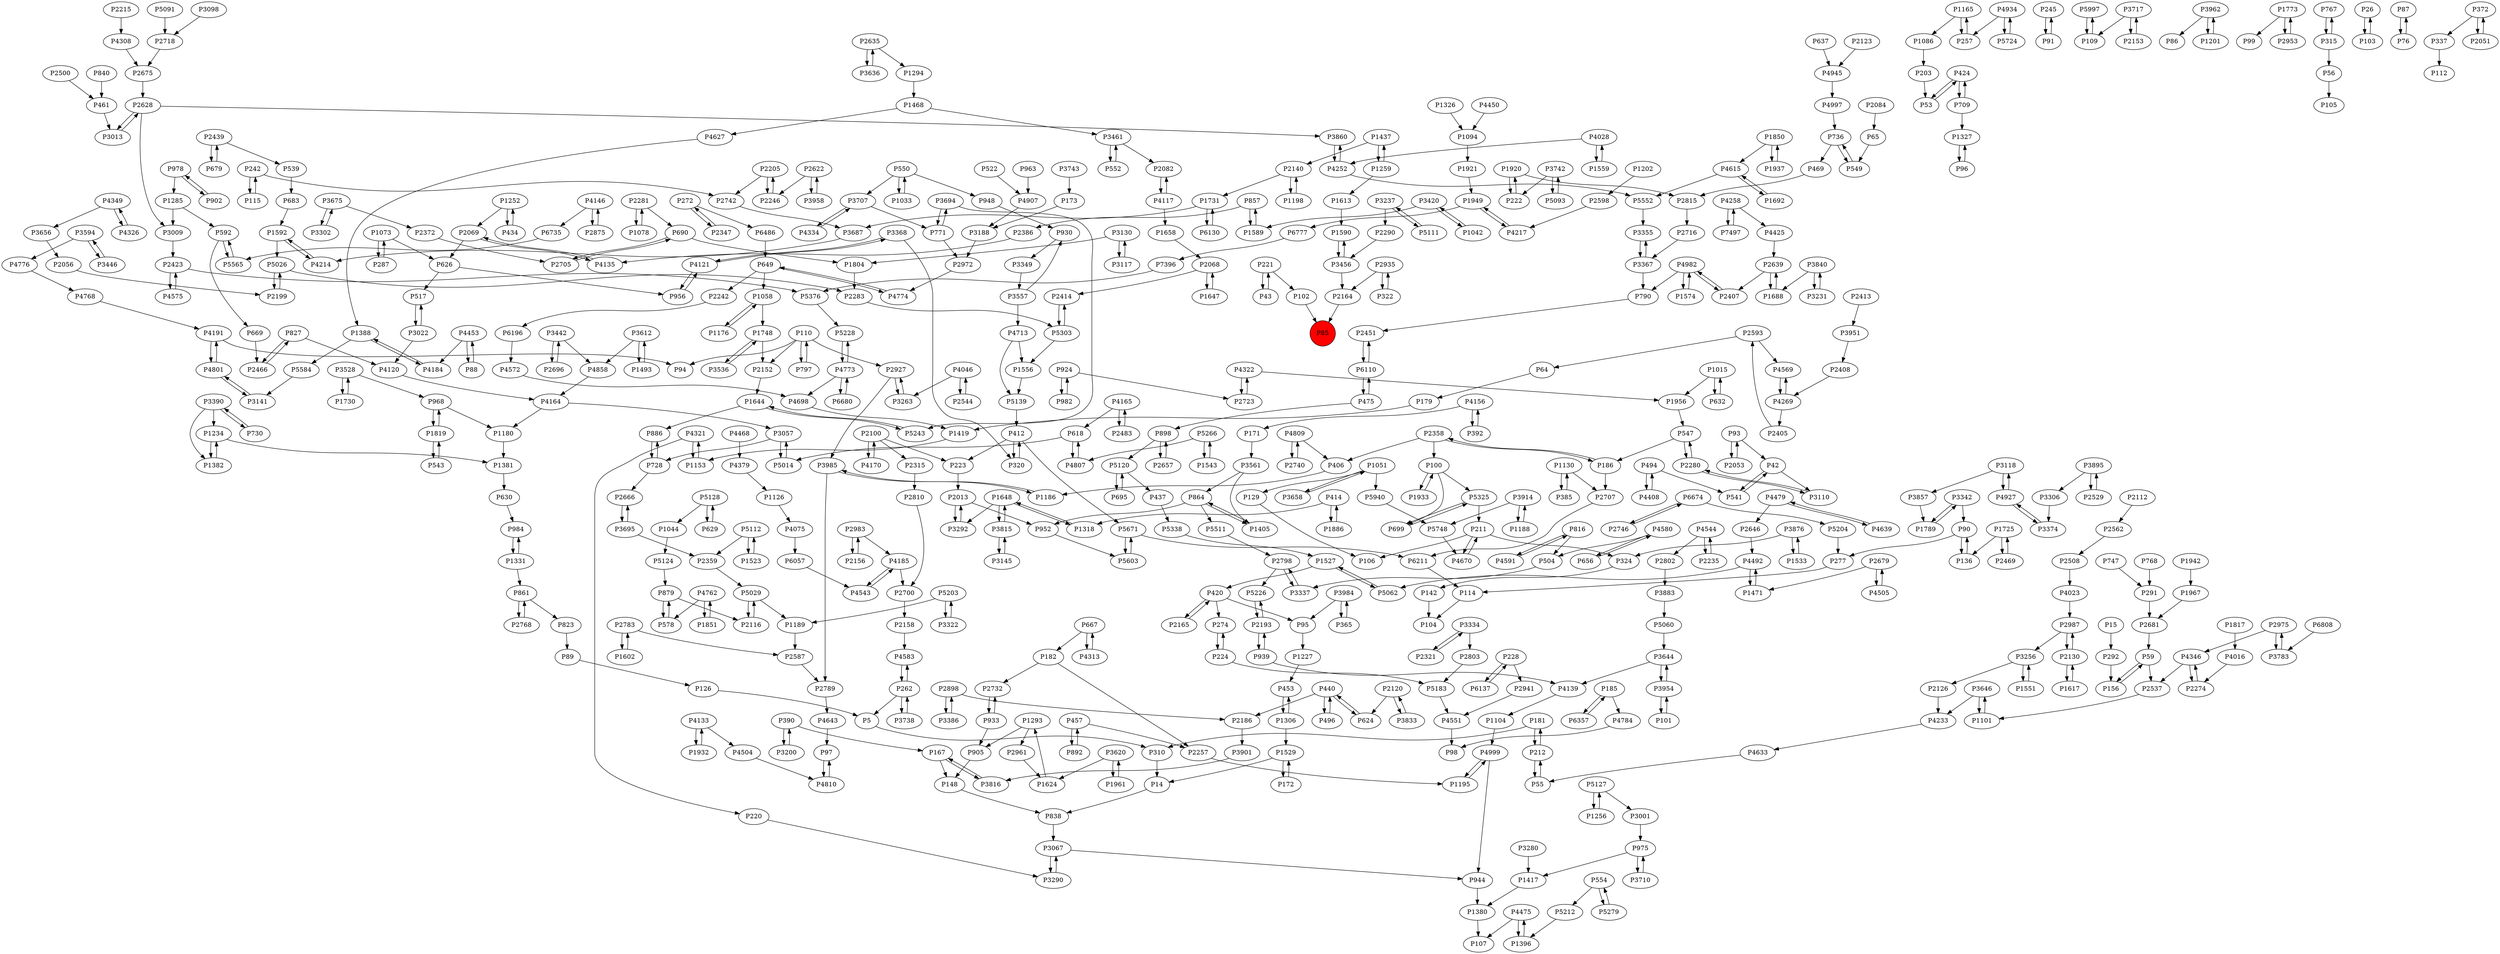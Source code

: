 digraph {
	P181 -> P310
	P6196 -> P4572
	P3860 -> P4252
	P4133 -> P1932
	P1921 -> P1949
	P4615 -> P5552
	P4046 -> P2544
	P320 -> P412
	P1256 -> P5127
	P3188 -> P2972
	P102 -> P85
	P424 -> P53
	P5062 -> P1527
	P5325 -> P699
	P2358 -> P100
	P816 -> P4591
	P5303 -> P1556
	P6110 -> P475
	P2802 -> P3883
	P2696 -> P3442
	P6680 -> P4773
	P3420 -> P1589
	P1327 -> P96
	P2732 -> P933
	P982 -> P924
	P1165 -> P257
	P3237 -> P5111
	P3130 -> P1804
	P172 -> P1529
	P89 -> P126
	P554 -> P5279
	P3386 -> P2898
	P3783 -> P2975
	P939 -> P2193
	P242 -> P2742
	P245 -> P91
	P975 -> P1417
	P816 -> P504
	P4408 -> P494
	P181 -> P212
	P3695 -> P2666
	P2423 -> P5376
	P167 -> P148
	P3442 -> P2696
	P4776 -> P4768
	P3620 -> P1624
	P709 -> P1327
	P142 -> P104
	P618 -> P5014
	P4133 -> P4504
	P1252 -> P434
	P242 -> P115
	P14 -> P838
	P840 -> P461
	P2789 -> P4643
	P1574 -> P4982
	P2941 -> P4551
	P3954 -> P101
	P2587 -> P2789
	P592 -> P5565
	P1804 -> P2283
	P1234 -> P1381
	P4773 -> P4698
	P2700 -> P2158
	P3895 -> P3306
	P4999 -> P1195
	P1468 -> P4627
	P2084 -> P65
	P2130 -> P2987
	P3141 -> P4801
	P905 -> P148
	P4349 -> P3656
	P4544 -> P2802
	P667 -> P182
	P1259 -> P1613
	P2679 -> P4505
	P3302 -> P3675
	P4997 -> P736
	P1388 -> P5584
	P3883 -> P5060
	P4120 -> P4164
	P4046 -> P3263
	P5128 -> P1044
	P771 -> P2972
	P4809 -> P2740
	P5997 -> P109
	P4615 -> P1692
	P6777 -> P7396
	P3646 -> P4233
	P6674 -> P2746
	P4801 -> P3141
	P3367 -> P790
	P420 -> P2165
	P228 -> P6137
	P2439 -> P539
	P1850 -> P4615
	P1692 -> P4615
	P4117 -> P2082
	P626 -> P517
	P2705 -> P690
	P42 -> P541
	P4165 -> P618
	P1961 -> P3620
	P898 -> P2657
	P2358 -> P406
	P42 -> P3110
	P136 -> P90
	P1551 -> P3256
	P4583 -> P262
	P2666 -> P3695
	P827 -> P2466
	P440 -> P496
	P3022 -> P4120
	P2681 -> P59
	P1437 -> P2140
	P3620 -> P1961
	P457 -> P892
	P649 -> P1058
	P827 -> P4120
	P4349 -> P4326
	P424 -> P709
	P5060 -> P3644
	P414 -> P1318
	P5748 -> P4670
	P2423 -> P4575
	P97 -> P4810
	P1153 -> P4321
	P4784 -> P98
	P3914 -> P1188
	P4217 -> P1949
	P1493 -> P3612
	P728 -> P2666
	P1731 -> P3687
	P618 -> P4807
	P3951 -> P2408
	P2123 -> P4945
	P4504 -> P4810
	P5671 -> P5603
	P1044 -> P5124
	P126 -> P5
	P4165 -> P2483
	P1188 -> P3914
	P5029 -> P2116
	P5112 -> P2359
	P5203 -> P3322
	P930 -> P3349
	P4801 -> P4191
	P1658 -> P2068
	P5243 -> P1644
	P2961 -> P1624
	P65 -> P549
	P547 -> P2280
	P179 -> P1419
	P412 -> P223
	P984 -> P1331
	P5120 -> P437
	P3644 -> P3954
	P4773 -> P6680
	P3738 -> P262
	P504 -> P3337
	P2120 -> P624
	P864 -> P5511
	P4214 -> P1592
	P211 -> P106
	P1227 -> P453
	P4575 -> P2423
	P461 -> P3013
	P736 -> P469
	P5671 -> P6211
	P3118 -> P4927
	P2927 -> P3263
	P4269 -> P4569
	P277 -> P114
	P975 -> P3710
	P220 -> P3290
	P861 -> P2768
	P864 -> P952
	P390 -> P167
	P3130 -> P3117
	P857 -> P2386
	P3557 -> P930
	P1956 -> P547
	P1789 -> P3342
	P59 -> P2537
	P592 -> P669
	P437 -> P5338
	P100 -> P1933
	P3342 -> P1789
	P4633 -> P55
	P1644 -> P5243
	P221 -> P102
	P626 -> P956
	P5026 -> P2199
	P2707 -> P6211
	P496 -> P440
	P2280 -> P547
	P2798 -> P5226
	P4698 -> P1419
	P649 -> P2242
	P3337 -> P2798
	P2628 -> P3860
	P469 -> P2815
	P1259 -> P1437
	P823 -> P89
	P257 -> P1165
	P3013 -> P2628
	P1331 -> P861
	P2635 -> P3636
	P3456 -> P2164
	P1725 -> P136
	P101 -> P3954
	P4544 -> P2235
	P3742 -> P5093
	P453 -> P1306
	P148 -> P838
	P1396 -> P4475
	P3117 -> P3130
	P2274 -> P4346
	P43 -> P221
	P3962 -> P86
	P412 -> P320
	P1648 -> P3292
	P4934 -> P257
	P857 -> P1589
	P3110 -> P2280
	P2975 -> P4346
	P224 -> P274
	P630 -> P984
	P6130 -> P1731
	P3717 -> P2153
	P90 -> P277
	P1195 -> P4999
	P1468 -> P3461
	P1527 -> P5062
	P1773 -> P99
	P5584 -> P3141
	P4492 -> P1471
	P550 -> P3707
	P767 -> P315
	P2153 -> P3717
	P1051 -> P3658
	P2975 -> P3783
	P5203 -> P1189
	P5511 -> P2798
	P1624 -> P1293
	P26 -> P103
	P185 -> P6357
	P1419 -> P1153
	P1559 -> P4028
	P3962 -> P1201
	P541 -> P42
	P3231 -> P3840
	P1933 -> P100
	P2205 -> P2246
	P736 -> P549
	P4170 -> P2100
	P3420 -> P1042
	P1644 -> P886
	P1234 -> P1382
	P3528 -> P1730
	P667 -> P4313
	P5128 -> P629
	P4713 -> P1556
	P3594 -> P3446
	P3067 -> P944
	P2935 -> P2164
	P156 -> P59
	P4191 -> P4801
	P15 -> P292
	P2935 -> P322
	P2875 -> P4146
	P3984 -> P365
	P4016 -> P2274
	P3355 -> P3367
	P2158 -> P4583
	P2069 -> P626
	P1417 -> P1380
	P768 -> P291
	P420 -> P274
	P4164 -> P3057
	P1527 -> P420
	P902 -> P978
	P1382 -> P1234
	P2156 -> P2983
	P2408 -> P4269
	P1932 -> P4133
	P322 -> P2935
	P87 -> P76
	P649 -> P4774
	P5552 -> P3355
	P2622 -> P2246
	P2639 -> P1688
	P3256 -> P2126
	P2639 -> P2407
	P6735 -> P5565
	P4313 -> P667
	P2898 -> P2186
	P1405 -> P864
	P522 -> P4907
	P669 -> P2466
	P90 -> P136
	P4810 -> P97
	P5091 -> P2718
	P1688 -> P2639
	P5228 -> P4773
	P3200 -> P390
	P406 -> P1186
	P3857 -> P1789
	P390 -> P3200
	P2898 -> P3386
	P2013 -> P3292
	P2116 -> P5029
	P2622 -> P3958
	P4191 -> P94
	P4591 -> P816
	P291 -> P2681
	P4185 -> P4543
	P2810 -> P2700
	P1886 -> P414
	P59 -> P156
	P2469 -> P1725
	P2413 -> P3951
	P3536 -> P1748
	P1165 -> P1086
	P1101 -> P3646
	P2783 -> P2587
	P4139 -> P1104
	P1293 -> P2961
	P315 -> P56
	P4453 -> P88
	P4551 -> P98
	P337 -> P112
	P171 -> P3561
	P730 -> P3390
	P4858 -> P4164
	P186 -> P2358
	P3707 -> P4334
	P4028 -> P1559
	P221 -> P43
	P1130 -> P385
	P3612 -> P1493
	P475 -> P898
	P2593 -> P4569
	P1589 -> P857
	P4185 -> P2700
	P3612 -> P4858
	P771 -> P3694
	P392 -> P4156
	P624 -> P440
	P2246 -> P2205
	P550 -> P948
	P924 -> P2723
	P372 -> P337
	P1051 -> P129
	P952 -> P5603
	P5724 -> P4934
	P2483 -> P4165
	P3334 -> P2321
	P5325 -> P211
	P228 -> P2941
	P2120 -> P3833
	P4809 -> P406
	P6486 -> P649
	P1078 -> P2281
	P1819 -> P968
	P2635 -> P1294
	P1920 -> P222
	P4252 -> P5552
	P4326 -> P4349
	P1817 -> P4016
	P114 -> P104
	P1015 -> P1956
	P2451 -> P6110
	P4346 -> P2537
	P3710 -> P975
	P4945 -> P4997
	P4643 -> P97
	P100 -> P699
	P552 -> P3461
	P879 -> P578
	P3816 -> P167
	P4258 -> P7497
	P475 -> P6110
	P2359 -> P5029
	P578 -> P879
	P5127 -> P3001
	P2283 -> P5303
	P4258 -> P4425
	P420 -> P95
	P2140 -> P1198
	P56 -> P105
	P3954 -> P3644
	P3098 -> P2718
	P695 -> P5120
	P262 -> P5
	P2646 -> P4492
	P1073 -> P287
	P3833 -> P2120
	P1202 -> P2598
	P4543 -> P4185
	P2013 -> P952
	P4164 -> P1180
	P3001 -> P975
	P115 -> P242
	P3594 -> P4776
	P457 -> P2257
	P3390 -> P730
	P1058 -> P1176
	P182 -> P2732
	P3367 -> P3355
	P543 -> P1819
	P1920 -> P2815
	P2100 -> P4170
	P4934 -> P5724
	P4999 -> P944
	P2215 -> P4308
	P5 -> P310
	P1086 -> P203
	P838 -> P3067
	P1042 -> P3420
	P292 -> P156
	P3984 -> P95
	P103 -> P26
	P1051 -> P5940
	P1180 -> P1381
	P728 -> P886
	P1851 -> P4762
	P6110 -> P2451
	P4774 -> P649
	P3694 -> P5243
	P3840 -> P3231
	P93 -> P42
	P2199 -> P5026
	P5029 -> P1189
	P2718 -> P2675
	P1294 -> P1468
	P1437 -> P1259
	P412 -> P5671
	P4768 -> P4191
	P2593 -> P64
	P4479 -> P2646
	P3237 -> P2290
	P1617 -> P2130
	P2598 -> P4217
	P4334 -> P3707
	P3145 -> P3815
	P3256 -> P1551
	P2987 -> P2130
	P3368 -> P320
	P2281 -> P1078
	P5112 -> P1523
	P3815 -> P1648
	P1388 -> P4184
	P1647 -> P2068
	P690 -> P1804
	P2053 -> P93
	P2983 -> P4185
	P1130 -> P2707
	P3334 -> P2803
	P1748 -> P3536
	P2386 -> P4135
	P7497 -> P4258
	P3958 -> P2622
	P3290 -> P3067
	P2500 -> P461
	P95 -> P1227
	P709 -> P424
	P1252 -> P2069
	P5127 -> P1256
	P1058 -> P1748
	P5111 -> P3237
	P1381 -> P630
	P5212 -> P1396
	P864 -> P1405
	P100 -> P5325
	P4453 -> P4184
	P2372 -> P2705
	P1015 -> P632
	P1949 -> P6777
	P1613 -> P1590
	P963 -> P4907
	P4762 -> P1851
	P4982 -> P1574
	P1748 -> P2152
	P2716 -> P3367
	P129 -> P106
	P2290 -> P3456
	P2927 -> P3985
	P933 -> P2732
	P5226 -> P2193
	P2628 -> P3013
	P2130 -> P1617
	P440 -> P624
	P4762 -> P578
	P1326 -> P1094
	P2193 -> P939
	P5376 -> P5228
	P4379 -> P1126
	P1094 -> P1921
	P892 -> P457
	P1543 -> P5266
	P1648 -> P1318
	P797 -> P110
	P4580 -> P656
	P3067 -> P3290
	P76 -> P87
	P5124 -> P879
	P3557 -> P4713
	P879 -> P2116
	P1126 -> P4075
	P1176 -> P1058
	P968 -> P1180
	P629 -> P5128
	P4468 -> P4379
	P5204 -> P277
	P2742 -> P3687
	P3815 -> P3145
	P4156 -> P392
	P211 -> P4670
	P4184 -> P1388
	P1942 -> P1967
	P4146 -> P2875
	P1949 -> P4217
	P4321 -> P220
	P3442 -> P4858
	P683 -> P1592
	P3914 -> P5748
	P3528 -> P968
	P5026 -> P2283
	P2280 -> P3110
	P790 -> P2451
	P434 -> P1252
	P2544 -> P4046
	P3263 -> P2927
	P4713 -> P5139
	P3342 -> P90
	P1293 -> P905
	P1198 -> P2140
	P5139 -> P412
	P5338 -> P1527
	P4982 -> P2407
	P4580 -> P504
	P494 -> P4408
	P2537 -> P1101
	P7396 -> P5376
	P315 -> P767
	P5266 -> P4807
	P1306 -> P1529
	P5303 -> P2414
	P978 -> P902
	P1556 -> P5139
	P1306 -> P453
	P2056 -> P2199
	P5266 -> P1543
	P3743 -> P173
	P978 -> P1285
	P2205 -> P2742
	P3675 -> P3302
	P272 -> P6486
	P2405 -> P2593
	P3985 -> P2789
	P287 -> P1073
	P2466 -> P827
	P4475 -> P107
	P1033 -> P550
	P173 -> P3188
	P2358 -> P186
	P2508 -> P4023
	P3658 -> P1051
	P656 -> P4580
	P3461 -> P552
	P3707 -> P771
	P924 -> P982
	P2082 -> P4117
	P3687 -> P4214
	P6674 -> P5204
	P1186 -> P3985
	P2803 -> P5183
	P1201 -> P3962
	P4028 -> P4252
	P110 -> P2152
	P4322 -> P2723
	P939 -> P4139
	P1602 -> P2783
	P3742 -> P222
	P2529 -> P3895
	P1773 -> P2953
	P372 -> P2051
	P1285 -> P592
	P948 -> P930
	P1523 -> P5112
	P494 -> P541
	P1592 -> P4214
	P5014 -> P3057
	P5279 -> P554
	P167 -> P3816
	P3322 -> P5203
	P3694 -> P771
	P3561 -> P1405
	P4252 -> P3860
	P3057 -> P5014
	P1725 -> P2469
	P5120 -> P695
	P4322 -> P1956
	P898 -> P5120
	P96 -> P1327
	P2983 -> P2156
	P4627 -> P1388
	P5565 -> P592
	P1533 -> P3876
	P3022 -> P517
	P2972 -> P4774
	P212 -> P181
	P3636 -> P2635
	P2068 -> P2414
	P324 -> P142
	P2768 -> P861
	P1285 -> P3009
	P6808 -> P3783
	P3901 -> P3816
	P3644 -> P4139
	P747 -> P291
	P539 -> P683
	P1592 -> P5026
	P110 -> P797
	P2679 -> P1471
	P4907 -> P3188
	P3675 -> P2372
	P185 -> P4784
	P2100 -> P2315
	P1590 -> P3456
	P1380 -> P107
	P186 -> P2707
	P385 -> P1130
	P690 -> P2705
	P2723 -> P4322
	P182 -> P2257
	P2242 -> P6196
	P5093 -> P3742
	P3349 -> P3557
	P3561 -> P864
	P2414 -> P5303
	P203 -> P53
	P4269 -> P2405
	P4023 -> P2987
	P2100 -> P223
	P3368 -> P4121
	P4927 -> P3118
	P2657 -> P898
	P3717 -> P109
	P1648 -> P3815
	P3057 -> P728
	P2112 -> P2562
	P6357 -> P185
	P4505 -> P2679
	P3461 -> P2082
	P2164 -> P85
	P3374 -> P4927
	P55 -> P212
	P554 -> P5212
	P4425 -> P2639
	P4121 -> P3368
	P4121 -> P956
	P2439 -> P679
	P3695 -> P2359
	P440 -> P2186
	P547 -> P186
	P2051 -> P372
	P1331 -> P984
	P262 -> P4583
	P1819 -> P543
	P3876 -> P324
	P549 -> P736
	P5603 -> P5671
	P2193 -> P5226
	P944 -> P1380
	P3876 -> P1533
	P3009 -> P2423
	P699 -> P5325
	P2068 -> P1647
	P414 -> P1886
	P4569 -> P4269
	P2798 -> P3337
	P968 -> P1819
	P2407 -> P4982
	P3895 -> P2529
	P222 -> P1920
	P2321 -> P3334
	P4135 -> P2069
	P272 -> P2347
	P3456 -> P1590
	P4492 -> P5062
	P3280 -> P1417
	P64 -> P179
	P365 -> P3984
	P3292 -> P2013
	P4982 -> P790
	P4075 -> P6057
	P550 -> P1033
	P1937 -> P1850
	P2281 -> P690
	P2746 -> P6674
	P2347 -> P272
	P2815 -> P2716
	P4639 -> P4479
	P886 -> P728
	P1471 -> P4492
	P4450 -> P1094
	P3390 -> P1234
	P4572 -> P4698
	P4321 -> P1153
	P1731 -> P6130
	P3446 -> P3594
	P1529 -> P172
	P212 -> P55
	P110 -> P94
	P88 -> P4453
	P4479 -> P4639
	P4117 -> P1658
	P4807 -> P618
	P274 -> P224
	P2987 -> P3256
	P2235 -> P4544
	P2152 -> P1644
	P6137 -> P228
	P4346 -> P2274
	P637 -> P4945
	P4927 -> P3374
	P2126 -> P4233
	P1850 -> P1937
	P517 -> P3022
	P4156 -> P171
	P2140 -> P1731
	P679 -> P2439
	P3390 -> P1382
	P3646 -> P1101
	P2628 -> P3009
	P1104 -> P4999
	P3985 -> P1186
	P4233 -> P4633
	P1318 -> P1648
	P956 -> P4121
	P3656 -> P2056
	P1967 -> P2681
	P211 -> P324
	P2257 -> P1195
	P310 -> P14
	P4670 -> P211
	P2675 -> P2628
	P2186 -> P3901
	P2953 -> P1773
	P53 -> P424
	P2069 -> P4135
	P3306 -> P3374
	P4773 -> P5228
	P1529 -> P14
	P2165 -> P420
	P2315 -> P2810
	P262 -> P3738
	P6211 -> P114
	P2740 -> P4809
	P1730 -> P3528
	P4146 -> P6735
	P2783 -> P1602
	P224 -> P5183
	P223 -> P2013
	P3840 -> P1688
	P933 -> P905
	P93 -> P2053
	P5183 -> P4551
	P1073 -> P626
	P2562 -> P2508
	P6057 -> P4543
	P861 -> P823
	P1189 -> P2587
	P632 -> P1015
	P5940 -> P5748
	P110 -> P2927
	P4308 -> P2675
	P109 -> P5997
	P4475 -> P1396
	P3118 -> P3857
	P91 -> P245
	P85 [shape=circle]
	P85 [style=filled]
	P85 [fillcolor=red]
}